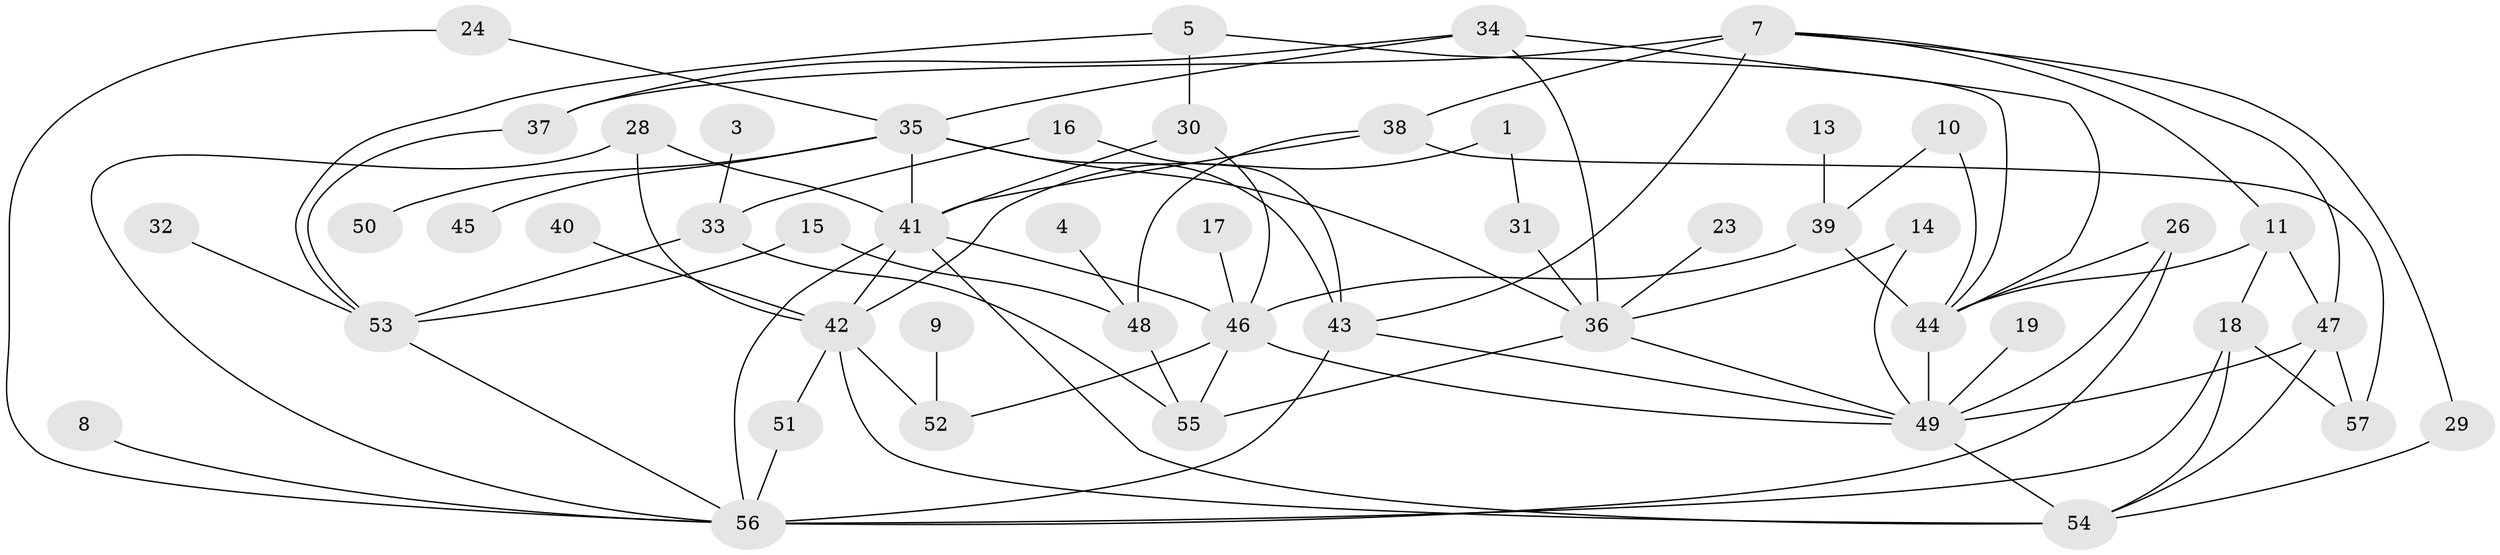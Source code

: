// original degree distribution, {2: 0.2719298245614035, 1: 0.19298245614035087, 3: 0.21052631578947367, 4: 0.16666666666666666, 0: 0.06140350877192982, 5: 0.07017543859649122, 7: 0.017543859649122806, 6: 0.008771929824561403}
// Generated by graph-tools (version 1.1) at 2025/49/03/09/25 03:49:15]
// undirected, 49 vertices, 86 edges
graph export_dot {
graph [start="1"]
  node [color=gray90,style=filled];
  1;
  3;
  4;
  5;
  7;
  8;
  9;
  10;
  11;
  13;
  14;
  15;
  16;
  17;
  18;
  19;
  23;
  24;
  26;
  28;
  29;
  30;
  31;
  32;
  33;
  34;
  35;
  36;
  37;
  38;
  39;
  40;
  41;
  42;
  43;
  44;
  45;
  46;
  47;
  48;
  49;
  50;
  51;
  52;
  53;
  54;
  55;
  56;
  57;
  1 -- 31 [weight=1.0];
  1 -- 42 [weight=1.0];
  3 -- 33 [weight=1.0];
  4 -- 48 [weight=1.0];
  5 -- 30 [weight=1.0];
  5 -- 44 [weight=1.0];
  5 -- 53 [weight=1.0];
  7 -- 11 [weight=1.0];
  7 -- 29 [weight=1.0];
  7 -- 37 [weight=1.0];
  7 -- 38 [weight=1.0];
  7 -- 43 [weight=1.0];
  7 -- 47 [weight=1.0];
  8 -- 56 [weight=1.0];
  9 -- 52 [weight=1.0];
  10 -- 39 [weight=1.0];
  10 -- 44 [weight=1.0];
  11 -- 18 [weight=1.0];
  11 -- 44 [weight=1.0];
  11 -- 47 [weight=1.0];
  13 -- 39 [weight=1.0];
  14 -- 36 [weight=1.0];
  14 -- 49 [weight=1.0];
  15 -- 48 [weight=1.0];
  15 -- 53 [weight=1.0];
  16 -- 33 [weight=1.0];
  16 -- 43 [weight=1.0];
  17 -- 46 [weight=1.0];
  18 -- 54 [weight=1.0];
  18 -- 56 [weight=1.0];
  18 -- 57 [weight=1.0];
  19 -- 49 [weight=1.0];
  23 -- 36 [weight=1.0];
  24 -- 35 [weight=1.0];
  24 -- 56 [weight=1.0];
  26 -- 44 [weight=1.0];
  26 -- 49 [weight=1.0];
  26 -- 56 [weight=1.0];
  28 -- 41 [weight=1.0];
  28 -- 42 [weight=1.0];
  28 -- 56 [weight=1.0];
  29 -- 54 [weight=1.0];
  30 -- 41 [weight=1.0];
  30 -- 46 [weight=1.0];
  31 -- 36 [weight=1.0];
  32 -- 53 [weight=1.0];
  33 -- 53 [weight=1.0];
  33 -- 55 [weight=1.0];
  34 -- 35 [weight=1.0];
  34 -- 36 [weight=1.0];
  34 -- 37 [weight=1.0];
  34 -- 44 [weight=1.0];
  35 -- 36 [weight=1.0];
  35 -- 41 [weight=1.0];
  35 -- 43 [weight=1.0];
  35 -- 45 [weight=1.0];
  35 -- 50 [weight=1.0];
  36 -- 49 [weight=1.0];
  36 -- 55 [weight=1.0];
  37 -- 53 [weight=1.0];
  38 -- 41 [weight=1.0];
  38 -- 48 [weight=1.0];
  38 -- 57 [weight=1.0];
  39 -- 44 [weight=1.0];
  39 -- 46 [weight=1.0];
  40 -- 42 [weight=1.0];
  41 -- 42 [weight=1.0];
  41 -- 46 [weight=1.0];
  41 -- 54 [weight=1.0];
  41 -- 56 [weight=1.0];
  42 -- 51 [weight=1.0];
  42 -- 52 [weight=1.0];
  42 -- 54 [weight=1.0];
  43 -- 49 [weight=1.0];
  43 -- 56 [weight=2.0];
  44 -- 49 [weight=1.0];
  46 -- 49 [weight=1.0];
  46 -- 52 [weight=1.0];
  46 -- 55 [weight=1.0];
  47 -- 49 [weight=1.0];
  47 -- 54 [weight=1.0];
  47 -- 57 [weight=1.0];
  48 -- 55 [weight=1.0];
  49 -- 54 [weight=1.0];
  51 -- 56 [weight=1.0];
  53 -- 56 [weight=1.0];
}
